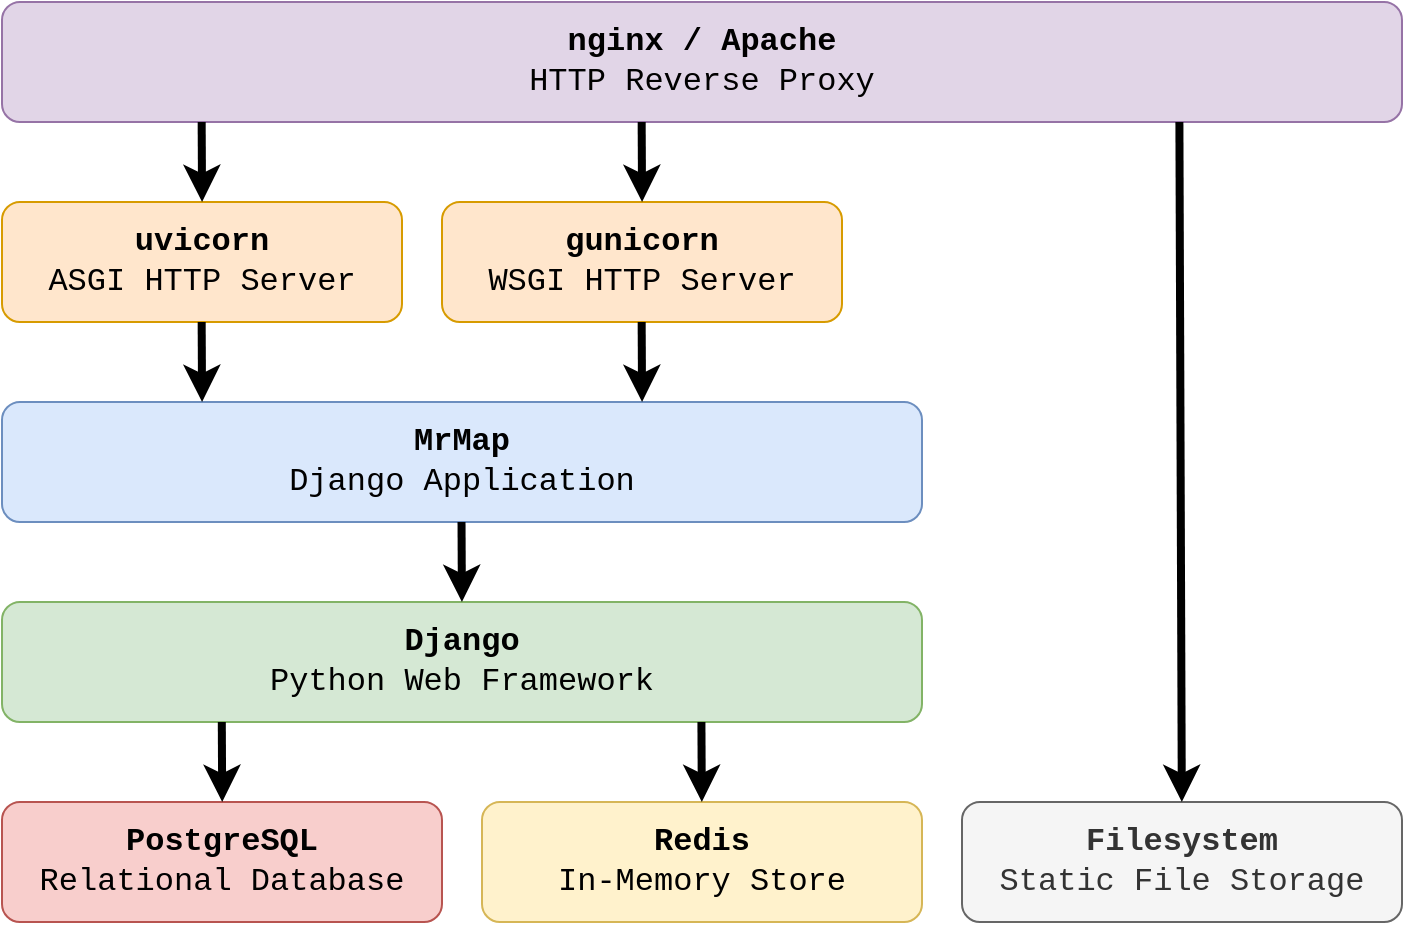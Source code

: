 <mxfile version="14.5.1" type="device"><diagram id="F1luIscRZNPnV9mhacil" name="Page-1"><mxGraphModel dx="1102" dy="813" grid="1" gridSize="10" guides="1" tooltips="1" connect="1" arrows="1" fold="1" page="1" pageScale="1" pageWidth="850" pageHeight="1100" math="0" shadow="0"><root><mxCell id="0"/><mxCell id="1" parent="0"/><mxCell id="WHChVX9X3OTfIDIc31mm-1" value="&lt;div style=&quot;font-size: 16px&quot;&gt;&lt;font&gt;&lt;b style=&quot;font-size: 16px&quot;&gt;&lt;font style=&quot;font-size: 16px&quot;&gt;nginx / Apache&lt;/font&gt;&lt;/b&gt;&lt;/font&gt;&lt;/div&gt;&lt;div style=&quot;font-size: 16px&quot;&gt;&lt;font style=&quot;font-size: 16px&quot;&gt;HTTP Reverse Proxy&lt;br style=&quot;font-size: 16px&quot;&gt;&lt;/font&gt;&lt;/div&gt;" style="rounded=1;whiteSpace=wrap;html=1;fillColor=#e1d5e7;strokeColor=#9673a6;fontFamily=Courier New;fontSize=16;" parent="1" vertex="1"><mxGeometry x="50" y="120" width="700" height="60" as="geometry"/></mxCell><mxCell id="WHChVX9X3OTfIDIc31mm-2" value="&lt;div style=&quot;font-size: 16px&quot;&gt;&lt;span&gt;&lt;b&gt;uvicorn&lt;/b&gt;&lt;/span&gt;&lt;/div&gt;&lt;div style=&quot;font-size: 16px&quot;&gt;&lt;span&gt;ASGI HTTP Server&lt;/span&gt;&lt;br&gt;&lt;/div&gt;" style="rounded=1;whiteSpace=wrap;html=1;fillColor=#ffe6cc;strokeColor=#d79b00;fontFamily=Courier New;fontSize=16;" parent="1" vertex="1"><mxGeometry x="50" y="220" width="200" height="60" as="geometry"/></mxCell><mxCell id="WHChVX9X3OTfIDIc31mm-3" value="&lt;div style=&quot;font-size: 16px&quot;&gt;&lt;b&gt;MrMap&lt;/b&gt;&lt;/div&gt;&lt;div style=&quot;font-size: 16px&quot;&gt;&lt;font&gt;Django Application&lt;/font&gt;&lt;font style=&quot;font-size: 16px&quot;&gt;&lt;br style=&quot;font-size: 16px&quot;&gt;&lt;/font&gt;&lt;/div&gt;" style="rounded=1;whiteSpace=wrap;html=1;fillColor=#dae8fc;strokeColor=#6c8ebf;fontFamily=Courier New;fontSize=16;" parent="1" vertex="1"><mxGeometry x="50" y="320" width="460" height="60" as="geometry"/></mxCell><mxCell id="WHChVX9X3OTfIDIc31mm-4" value="&lt;div style=&quot;font-size: 16px&quot;&gt;&lt;b&gt;Django&lt;/b&gt;&lt;/div&gt;&lt;div style=&quot;font-size: 16px&quot;&gt;&lt;font&gt;Python Web Framework&lt;/font&gt;&lt;font style=&quot;font-size: 16px&quot;&gt;&lt;br style=&quot;font-size: 16px&quot;&gt;&lt;/font&gt;&lt;/div&gt;" style="rounded=1;whiteSpace=wrap;html=1;fillColor=#d5e8d4;strokeColor=#82b366;fontFamily=Courier New;fontSize=16;" parent="1" vertex="1"><mxGeometry x="50" y="420" width="460" height="60" as="geometry"/></mxCell><mxCell id="WHChVX9X3OTfIDIc31mm-5" value="&lt;div style=&quot;font-size: 16px&quot;&gt;&lt;b&gt;PostgreSQL&lt;/b&gt;&lt;/div&gt;&lt;div style=&quot;font-size: 16px&quot;&gt;&lt;font&gt;Relational Database&lt;/font&gt;&lt;font style=&quot;font-size: 16px&quot;&gt;&lt;br style=&quot;font-size: 16px&quot;&gt;&lt;/font&gt;&lt;/div&gt;" style="rounded=1;whiteSpace=wrap;html=1;fillColor=#f8cecc;strokeColor=#b85450;fontFamily=Courier New;fontSize=16;" parent="1" vertex="1"><mxGeometry x="50" y="520" width="220" height="60" as="geometry"/></mxCell><mxCell id="WHChVX9X3OTfIDIc31mm-6" value="&lt;div style=&quot;font-size: 16px&quot;&gt;&lt;b&gt;Redis&lt;/b&gt;&lt;/div&gt;&lt;div style=&quot;font-size: 16px&quot;&gt;&lt;font&gt;In-Memory Store&lt;/font&gt;&lt;font style=&quot;font-size: 16px&quot;&gt;&lt;br style=&quot;font-size: 16px&quot;&gt;&lt;/font&gt;&lt;/div&gt;" style="rounded=1;whiteSpace=wrap;html=1;fillColor=#fff2cc;strokeColor=#d6b656;fontFamily=Courier New;fontSize=16;" parent="1" vertex="1"><mxGeometry x="290" y="520" width="220" height="60" as="geometry"/></mxCell><mxCell id="WHChVX9X3OTfIDIc31mm-7" value="&lt;div style=&quot;font-size: 16px&quot;&gt;&lt;b&gt;Filesystem&lt;/b&gt;&lt;/div&gt;&lt;div style=&quot;font-size: 16px&quot;&gt;&lt;font&gt;Static File Storage&lt;/font&gt;&lt;font style=&quot;font-size: 16px&quot;&gt;&lt;br style=&quot;font-size: 16px&quot;&gt;&lt;/font&gt;&lt;/div&gt;" style="rounded=1;whiteSpace=wrap;html=1;fillColor=#f5f5f5;strokeColor=#666666;fontFamily=Courier New;fontSize=16;fontColor=#333333;" parent="1" vertex="1"><mxGeometry x="530" y="520" width="220" height="60" as="geometry"/></mxCell><mxCell id="WHChVX9X3OTfIDIc31mm-9" value="" style="endArrow=classic;html=1;fontFamily=Verdana;fontSize=16;entryX=0.5;entryY=0;entryDx=0;entryDy=0;exitX=0.214;exitY=1;exitDx=0;exitDy=0;exitPerimeter=0;strokeWidth=4;" parent="1" edge="1"><mxGeometry width="50" height="50" relative="1" as="geometry"><mxPoint x="149.83" y="280" as="sourcePoint"/><mxPoint x="150.03" y="320" as="targetPoint"/></mxGeometry></mxCell><mxCell id="WHChVX9X3OTfIDIc31mm-10" value="" style="endArrow=classic;html=1;fontFamily=Verdana;fontSize=16;entryX=0.5;entryY=0;entryDx=0;entryDy=0;exitX=0.214;exitY=1;exitDx=0;exitDy=0;exitPerimeter=0;strokeWidth=4;" parent="1" edge="1"><mxGeometry width="50" height="50" relative="1" as="geometry"><mxPoint x="279.76" y="380" as="sourcePoint"/><mxPoint x="279.96" y="420" as="targetPoint"/></mxGeometry></mxCell><mxCell id="WHChVX9X3OTfIDIc31mm-11" value="" style="endArrow=classic;html=1;fontFamily=Verdana;fontSize=16;entryX=0.5;entryY=0;entryDx=0;entryDy=0;exitX=0.214;exitY=1;exitDx=0;exitDy=0;exitPerimeter=0;strokeWidth=4;" parent="1" edge="1"><mxGeometry width="50" height="50" relative="1" as="geometry"><mxPoint x="159.9" y="480" as="sourcePoint"/><mxPoint x="160.1" y="520" as="targetPoint"/></mxGeometry></mxCell><mxCell id="WHChVX9X3OTfIDIc31mm-12" value="" style="endArrow=classic;html=1;fontFamily=Verdana;fontSize=16;entryX=0.5;entryY=0;entryDx=0;entryDy=0;exitX=0.214;exitY=1;exitDx=0;exitDy=0;exitPerimeter=0;strokeWidth=4;" parent="1" edge="1"><mxGeometry width="50" height="50" relative="1" as="geometry"><mxPoint x="399.71" y="480" as="sourcePoint"/><mxPoint x="399.91" y="520" as="targetPoint"/></mxGeometry></mxCell><mxCell id="WHChVX9X3OTfIDIc31mm-13" value="" style="endArrow=classic;html=1;fontFamily=Verdana;fontSize=16;entryX=0.5;entryY=0;entryDx=0;entryDy=0;exitX=0.841;exitY=1;exitDx=0;exitDy=0;exitPerimeter=0;strokeWidth=4;" parent="1" source="WHChVX9X3OTfIDIc31mm-1" edge="1"><mxGeometry width="50" height="50" relative="1" as="geometry"><mxPoint x="639.71" y="480" as="sourcePoint"/><mxPoint x="639.91" y="520" as="targetPoint"/></mxGeometry></mxCell><mxCell id="anWsnNjYM2s4av0AEM0t-1" value="&lt;div style=&quot;font-size: 16px&quot;&gt;&lt;b&gt;gunicorn&lt;/b&gt;&lt;/div&gt;&lt;div style=&quot;font-size: 16px&quot;&gt;&lt;font&gt;WSGI HTTP Server&lt;/font&gt;&lt;font style=&quot;font-size: 16px&quot;&gt;&lt;br style=&quot;font-size: 16px&quot;&gt;&lt;/font&gt;&lt;/div&gt;" style="rounded=1;whiteSpace=wrap;html=1;fillColor=#ffe6cc;strokeColor=#d79b00;fontFamily=Courier New;fontSize=16;" vertex="1" parent="1"><mxGeometry x="270" y="220" width="200" height="60" as="geometry"/></mxCell><mxCell id="anWsnNjYM2s4av0AEM0t-3" value="" style="endArrow=classic;html=1;fontFamily=Verdana;fontSize=16;entryX=0.5;entryY=0;entryDx=0;entryDy=0;exitX=0.214;exitY=1;exitDx=0;exitDy=0;exitPerimeter=0;strokeWidth=4;" edge="1" parent="1"><mxGeometry width="50" height="50" relative="1" as="geometry"><mxPoint x="149.83" y="180" as="sourcePoint"/><mxPoint x="150.03" y="220" as="targetPoint"/></mxGeometry></mxCell><mxCell id="anWsnNjYM2s4av0AEM0t-4" value="" style="endArrow=classic;html=1;fontFamily=Verdana;fontSize=16;entryX=0.5;entryY=0;entryDx=0;entryDy=0;exitX=0.214;exitY=1;exitDx=0;exitDy=0;exitPerimeter=0;strokeWidth=4;" edge="1" parent="1"><mxGeometry width="50" height="50" relative="1" as="geometry"><mxPoint x="369.83" y="180" as="sourcePoint"/><mxPoint x="370.03" y="220" as="targetPoint"/></mxGeometry></mxCell><mxCell id="anWsnNjYM2s4av0AEM0t-5" value="" style="endArrow=classic;html=1;fontFamily=Verdana;fontSize=16;entryX=0.5;entryY=0;entryDx=0;entryDy=0;exitX=0.214;exitY=1;exitDx=0;exitDy=0;exitPerimeter=0;strokeWidth=4;" edge="1" parent="1"><mxGeometry width="50" height="50" relative="1" as="geometry"><mxPoint x="369.83" y="280" as="sourcePoint"/><mxPoint x="370.03" y="320" as="targetPoint"/></mxGeometry></mxCell></root></mxGraphModel></diagram></mxfile>